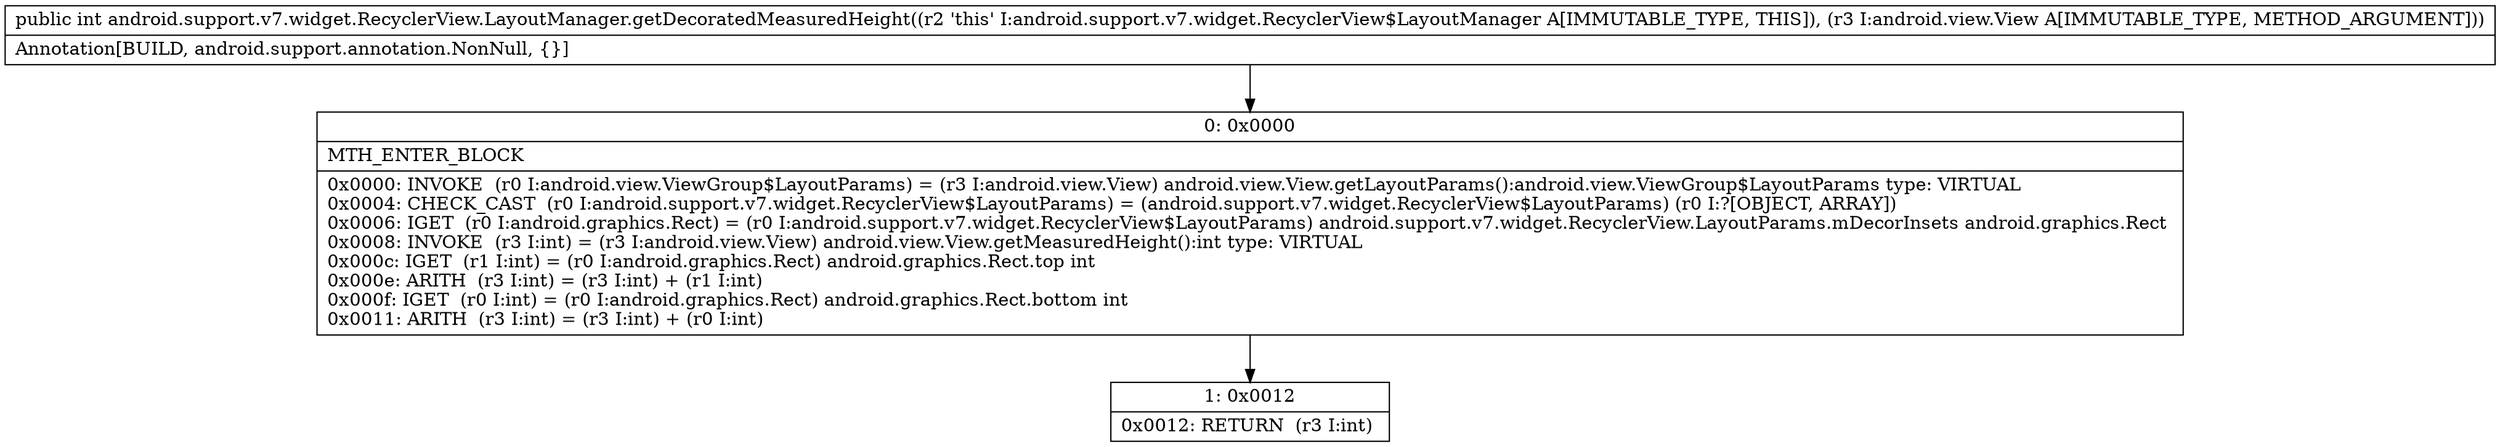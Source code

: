 digraph "CFG forandroid.support.v7.widget.RecyclerView.LayoutManager.getDecoratedMeasuredHeight(Landroid\/view\/View;)I" {
Node_0 [shape=record,label="{0\:\ 0x0000|MTH_ENTER_BLOCK\l|0x0000: INVOKE  (r0 I:android.view.ViewGroup$LayoutParams) = (r3 I:android.view.View) android.view.View.getLayoutParams():android.view.ViewGroup$LayoutParams type: VIRTUAL \l0x0004: CHECK_CAST  (r0 I:android.support.v7.widget.RecyclerView$LayoutParams) = (android.support.v7.widget.RecyclerView$LayoutParams) (r0 I:?[OBJECT, ARRAY]) \l0x0006: IGET  (r0 I:android.graphics.Rect) = (r0 I:android.support.v7.widget.RecyclerView$LayoutParams) android.support.v7.widget.RecyclerView.LayoutParams.mDecorInsets android.graphics.Rect \l0x0008: INVOKE  (r3 I:int) = (r3 I:android.view.View) android.view.View.getMeasuredHeight():int type: VIRTUAL \l0x000c: IGET  (r1 I:int) = (r0 I:android.graphics.Rect) android.graphics.Rect.top int \l0x000e: ARITH  (r3 I:int) = (r3 I:int) + (r1 I:int) \l0x000f: IGET  (r0 I:int) = (r0 I:android.graphics.Rect) android.graphics.Rect.bottom int \l0x0011: ARITH  (r3 I:int) = (r3 I:int) + (r0 I:int) \l}"];
Node_1 [shape=record,label="{1\:\ 0x0012|0x0012: RETURN  (r3 I:int) \l}"];
MethodNode[shape=record,label="{public int android.support.v7.widget.RecyclerView.LayoutManager.getDecoratedMeasuredHeight((r2 'this' I:android.support.v7.widget.RecyclerView$LayoutManager A[IMMUTABLE_TYPE, THIS]), (r3 I:android.view.View A[IMMUTABLE_TYPE, METHOD_ARGUMENT]))  | Annotation[BUILD, android.support.annotation.NonNull, \{\}]\l}"];
MethodNode -> Node_0;
Node_0 -> Node_1;
}

